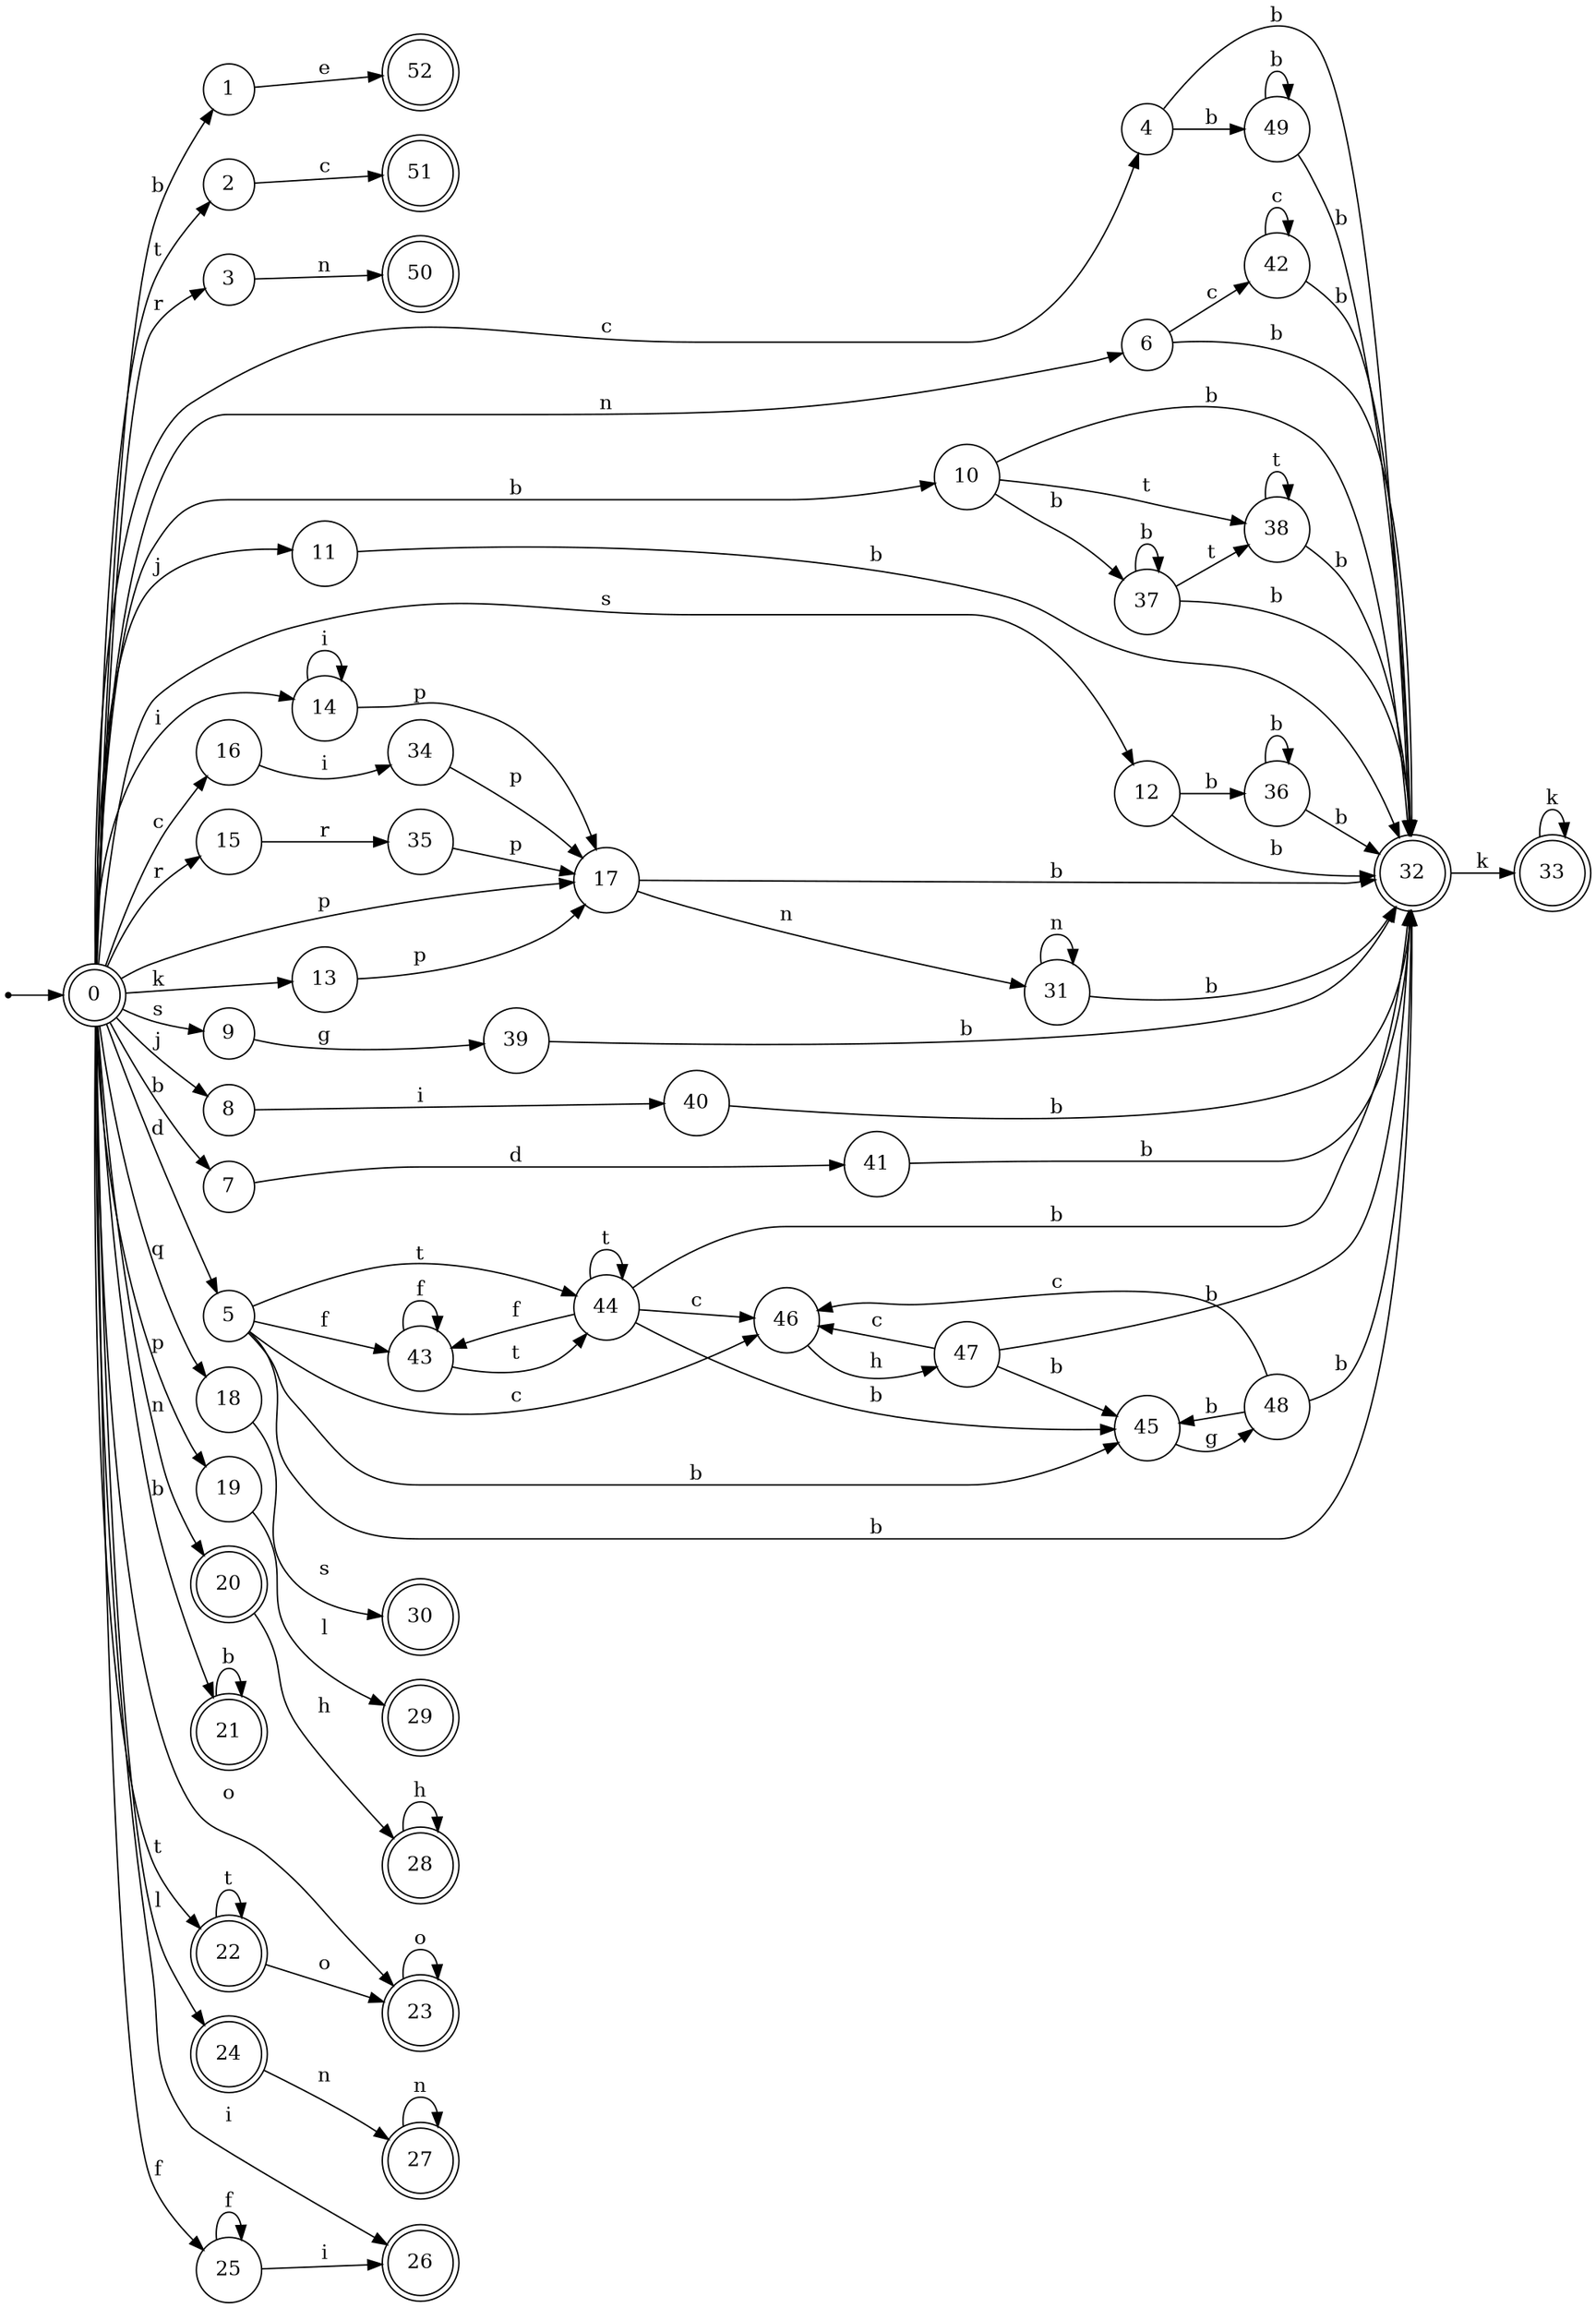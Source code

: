 digraph finite_state_machine {
rankdir=LR;
size="20,20";
node [shape = point]; "dummy0"
node [shape = doublecircle]; "0";"dummy0" -> "0";
node [shape = circle]; "1";
node [shape = circle]; "2";
node [shape = circle]; "3";
node [shape = circle]; "4";
node [shape = circle]; "5";
node [shape = circle]; "6";
node [shape = circle]; "7";
node [shape = circle]; "8";
node [shape = circle]; "9";
node [shape = circle]; "10";
node [shape = circle]; "11";
node [shape = circle]; "12";
node [shape = circle]; "13";
node [shape = circle]; "14";
node [shape = circle]; "15";
node [shape = circle]; "16";
node [shape = circle]; "17";
node [shape = circle]; "18";
node [shape = circle]; "19";
node [shape = doublecircle]; "20";node [shape = doublecircle]; "21";node [shape = doublecircle]; "22";node [shape = doublecircle]; "23";node [shape = doublecircle]; "24";node [shape = circle]; "25";
node [shape = doublecircle]; "26";node [shape = doublecircle]; "27";node [shape = doublecircle]; "28";node [shape = doublecircle]; "29";node [shape = doublecircle]; "30";node [shape = circle]; "31";
node [shape = doublecircle]; "32";node [shape = doublecircle]; "33";node [shape = circle]; "34";
node [shape = circle]; "35";
node [shape = circle]; "36";
node [shape = circle]; "37";
node [shape = circle]; "38";
node [shape = circle]; "39";
node [shape = circle]; "40";
node [shape = circle]; "41";
node [shape = circle]; "42";
node [shape = circle]; "43";
node [shape = circle]; "44";
node [shape = circle]; "45";
node [shape = circle]; "46";
node [shape = circle]; "47";
node [shape = circle]; "48";
node [shape = circle]; "49";
node [shape = doublecircle]; "50";node [shape = doublecircle]; "51";node [shape = doublecircle]; "52";"0" -> "1" [label = "b"];
 "0" -> "10" [label = "b"];
 "0" -> "21" [label = "b"];
 "0" -> "7" [label = "b"];
 "0" -> "2" [label = "t"];
 "0" -> "22" [label = "t"];
 "0" -> "3" [label = "r"];
 "0" -> "15" [label = "r"];
 "0" -> "16" [label = "c"];
 "0" -> "4" [label = "c"];
 "0" -> "5" [label = "d"];
 "0" -> "20" [label = "n"];
 "0" -> "6" [label = "n"];
 "0" -> "8" [label = "j"];
 "0" -> "11" [label = "j"];
 "0" -> "9" [label = "s"];
 "0" -> "12" [label = "s"];
 "0" -> "13" [label = "k"];
 "0" -> "26" [label = "i"];
 "0" -> "14" [label = "i"];
 "0" -> "17" [label = "p"];
 "0" -> "19" [label = "p"];
 "0" -> "18" [label = "q"];
 "0" -> "23" [label = "o"];
 "0" -> "24" [label = "l"];
 "0" -> "25" [label = "f"];
 "25" -> "25" [label = "f"];
 "25" -> "26" [label = "i"];
 "24" -> "27" [label = "n"];
 "27" -> "27" [label = "n"];
 "23" -> "23" [label = "o"];
 "22" -> "22" [label = "t"];
 "22" -> "23" [label = "o"];
 "21" -> "21" [label = "b"];
 "20" -> "28" [label = "h"];
 "28" -> "28" [label = "h"];
 "19" -> "29" [label = "l"];
 "18" -> "30" [label = "s"];
 "17" -> "31" [label = "n"];
 "17" -> "32" [label = "b"];
 "32" -> "33" [label = "k"];
 "33" -> "33" [label = "k"];
 "31" -> "31" [label = "n"];
 "31" -> "32" [label = "b"];
 "16" -> "34" [label = "i"];
 "34" -> "17" [label = "p"];
 "15" -> "35" [label = "r"];
 "35" -> "17" [label = "p"];
 "14" -> "14" [label = "i"];
 "14" -> "17" [label = "p"];
 "13" -> "17" [label = "p"];
 "12" -> "32" [label = "b"];
 "12" -> "36" [label = "b"];
 "36" -> "32" [label = "b"];
 "36" -> "36" [label = "b"];
 "11" -> "32" [label = "b"];
 "10" -> "32" [label = "b"];
 "10" -> "37" [label = "b"];
 "10" -> "38" [label = "t"];
 "38" -> "38" [label = "t"];
 "38" -> "32" [label = "b"];
 "37" -> "32" [label = "b"];
 "37" -> "37" [label = "b"];
 "37" -> "38" [label = "t"];
 "9" -> "39" [label = "g"];
 "39" -> "32" [label = "b"];
 "8" -> "40" [label = "i"];
 "40" -> "32" [label = "b"];
 "7" -> "41" [label = "d"];
 "41" -> "32" [label = "b"];
 "6" -> "42" [label = "c"];
 "6" -> "32" [label = "b"];
 "42" -> "42" [label = "c"];
 "42" -> "32" [label = "b"];
 "5" -> "43" [label = "f"];
 "5" -> "44" [label = "t"];
 "5" -> "32" [label = "b"];
 "5" -> "45" [label = "b"];
 "5" -> "46" [label = "c"];
 "46" -> "47" [label = "h"];
 "47" -> "46" [label = "c"];
 "47" -> "32" [label = "b"];
 "47" -> "45" [label = "b"];
 "45" -> "48" [label = "g"];
 "48" -> "32" [label = "b"];
 "48" -> "45" [label = "b"];
 "48" -> "46" [label = "c"];
 "44" -> "44" [label = "t"];
 "44" -> "43" [label = "f"];
 "44" -> "32" [label = "b"];
 "44" -> "45" [label = "b"];
 "44" -> "46" [label = "c"];
 "43" -> "43" [label = "f"];
 "43" -> "44" [label = "t"];
 "4" -> "32" [label = "b"];
 "4" -> "49" [label = "b"];
 "49" -> "32" [label = "b"];
 "49" -> "49" [label = "b"];
 "3" -> "50" [label = "n"];
 "2" -> "51" [label = "c"];
 "1" -> "52" [label = "e"];
 }
